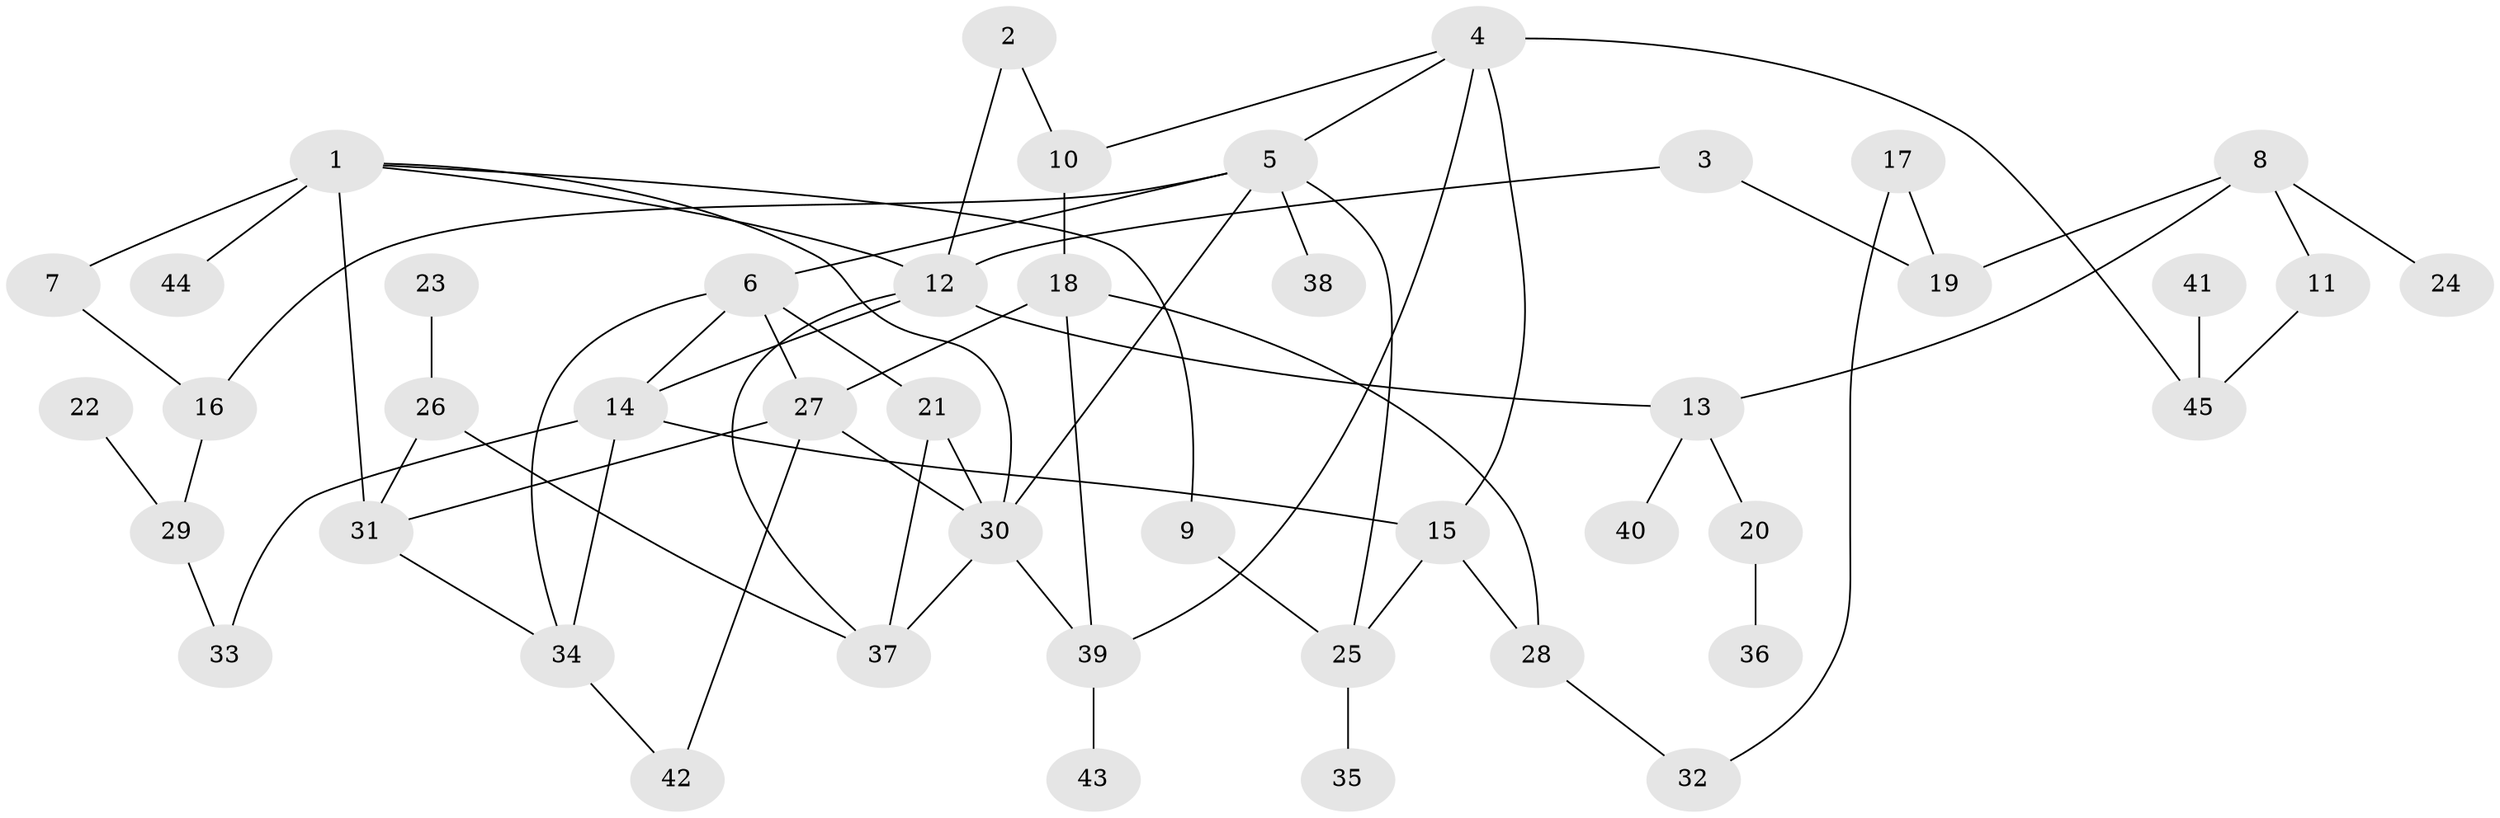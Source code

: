 // original degree distribution, {2: 0.28888888888888886, 7: 0.03333333333333333, 4: 0.1111111111111111, 5: 0.05555555555555555, 1: 0.3111111111111111, 6: 0.022222222222222223, 3: 0.17777777777777778}
// Generated by graph-tools (version 1.1) at 2025/01/03/09/25 03:01:02]
// undirected, 45 vertices, 67 edges
graph export_dot {
graph [start="1"]
  node [color=gray90,style=filled];
  1;
  2;
  3;
  4;
  5;
  6;
  7;
  8;
  9;
  10;
  11;
  12;
  13;
  14;
  15;
  16;
  17;
  18;
  19;
  20;
  21;
  22;
  23;
  24;
  25;
  26;
  27;
  28;
  29;
  30;
  31;
  32;
  33;
  34;
  35;
  36;
  37;
  38;
  39;
  40;
  41;
  42;
  43;
  44;
  45;
  1 -- 7 [weight=1.0];
  1 -- 9 [weight=1.0];
  1 -- 12 [weight=1.0];
  1 -- 30 [weight=1.0];
  1 -- 31 [weight=2.0];
  1 -- 44 [weight=1.0];
  2 -- 10 [weight=1.0];
  2 -- 12 [weight=1.0];
  3 -- 12 [weight=1.0];
  3 -- 19 [weight=1.0];
  4 -- 5 [weight=1.0];
  4 -- 10 [weight=1.0];
  4 -- 15 [weight=1.0];
  4 -- 39 [weight=1.0];
  4 -- 45 [weight=1.0];
  5 -- 6 [weight=1.0];
  5 -- 16 [weight=1.0];
  5 -- 25 [weight=1.0];
  5 -- 30 [weight=1.0];
  5 -- 38 [weight=1.0];
  6 -- 14 [weight=1.0];
  6 -- 21 [weight=1.0];
  6 -- 27 [weight=1.0];
  6 -- 34 [weight=1.0];
  7 -- 16 [weight=1.0];
  8 -- 11 [weight=1.0];
  8 -- 13 [weight=1.0];
  8 -- 19 [weight=1.0];
  8 -- 24 [weight=1.0];
  9 -- 25 [weight=1.0];
  10 -- 18 [weight=1.0];
  11 -- 45 [weight=1.0];
  12 -- 13 [weight=1.0];
  12 -- 14 [weight=1.0];
  12 -- 37 [weight=1.0];
  13 -- 20 [weight=1.0];
  13 -- 40 [weight=1.0];
  14 -- 15 [weight=1.0];
  14 -- 33 [weight=1.0];
  14 -- 34 [weight=1.0];
  15 -- 25 [weight=1.0];
  15 -- 28 [weight=1.0];
  16 -- 29 [weight=1.0];
  17 -- 19 [weight=1.0];
  17 -- 32 [weight=1.0];
  18 -- 27 [weight=1.0];
  18 -- 28 [weight=1.0];
  18 -- 39 [weight=1.0];
  20 -- 36 [weight=1.0];
  21 -- 30 [weight=1.0];
  21 -- 37 [weight=1.0];
  22 -- 29 [weight=1.0];
  23 -- 26 [weight=1.0];
  25 -- 35 [weight=1.0];
  26 -- 31 [weight=1.0];
  26 -- 37 [weight=1.0];
  27 -- 30 [weight=1.0];
  27 -- 31 [weight=1.0];
  27 -- 42 [weight=1.0];
  28 -- 32 [weight=1.0];
  29 -- 33 [weight=1.0];
  30 -- 37 [weight=1.0];
  30 -- 39 [weight=1.0];
  31 -- 34 [weight=1.0];
  34 -- 42 [weight=1.0];
  39 -- 43 [weight=1.0];
  41 -- 45 [weight=1.0];
}
